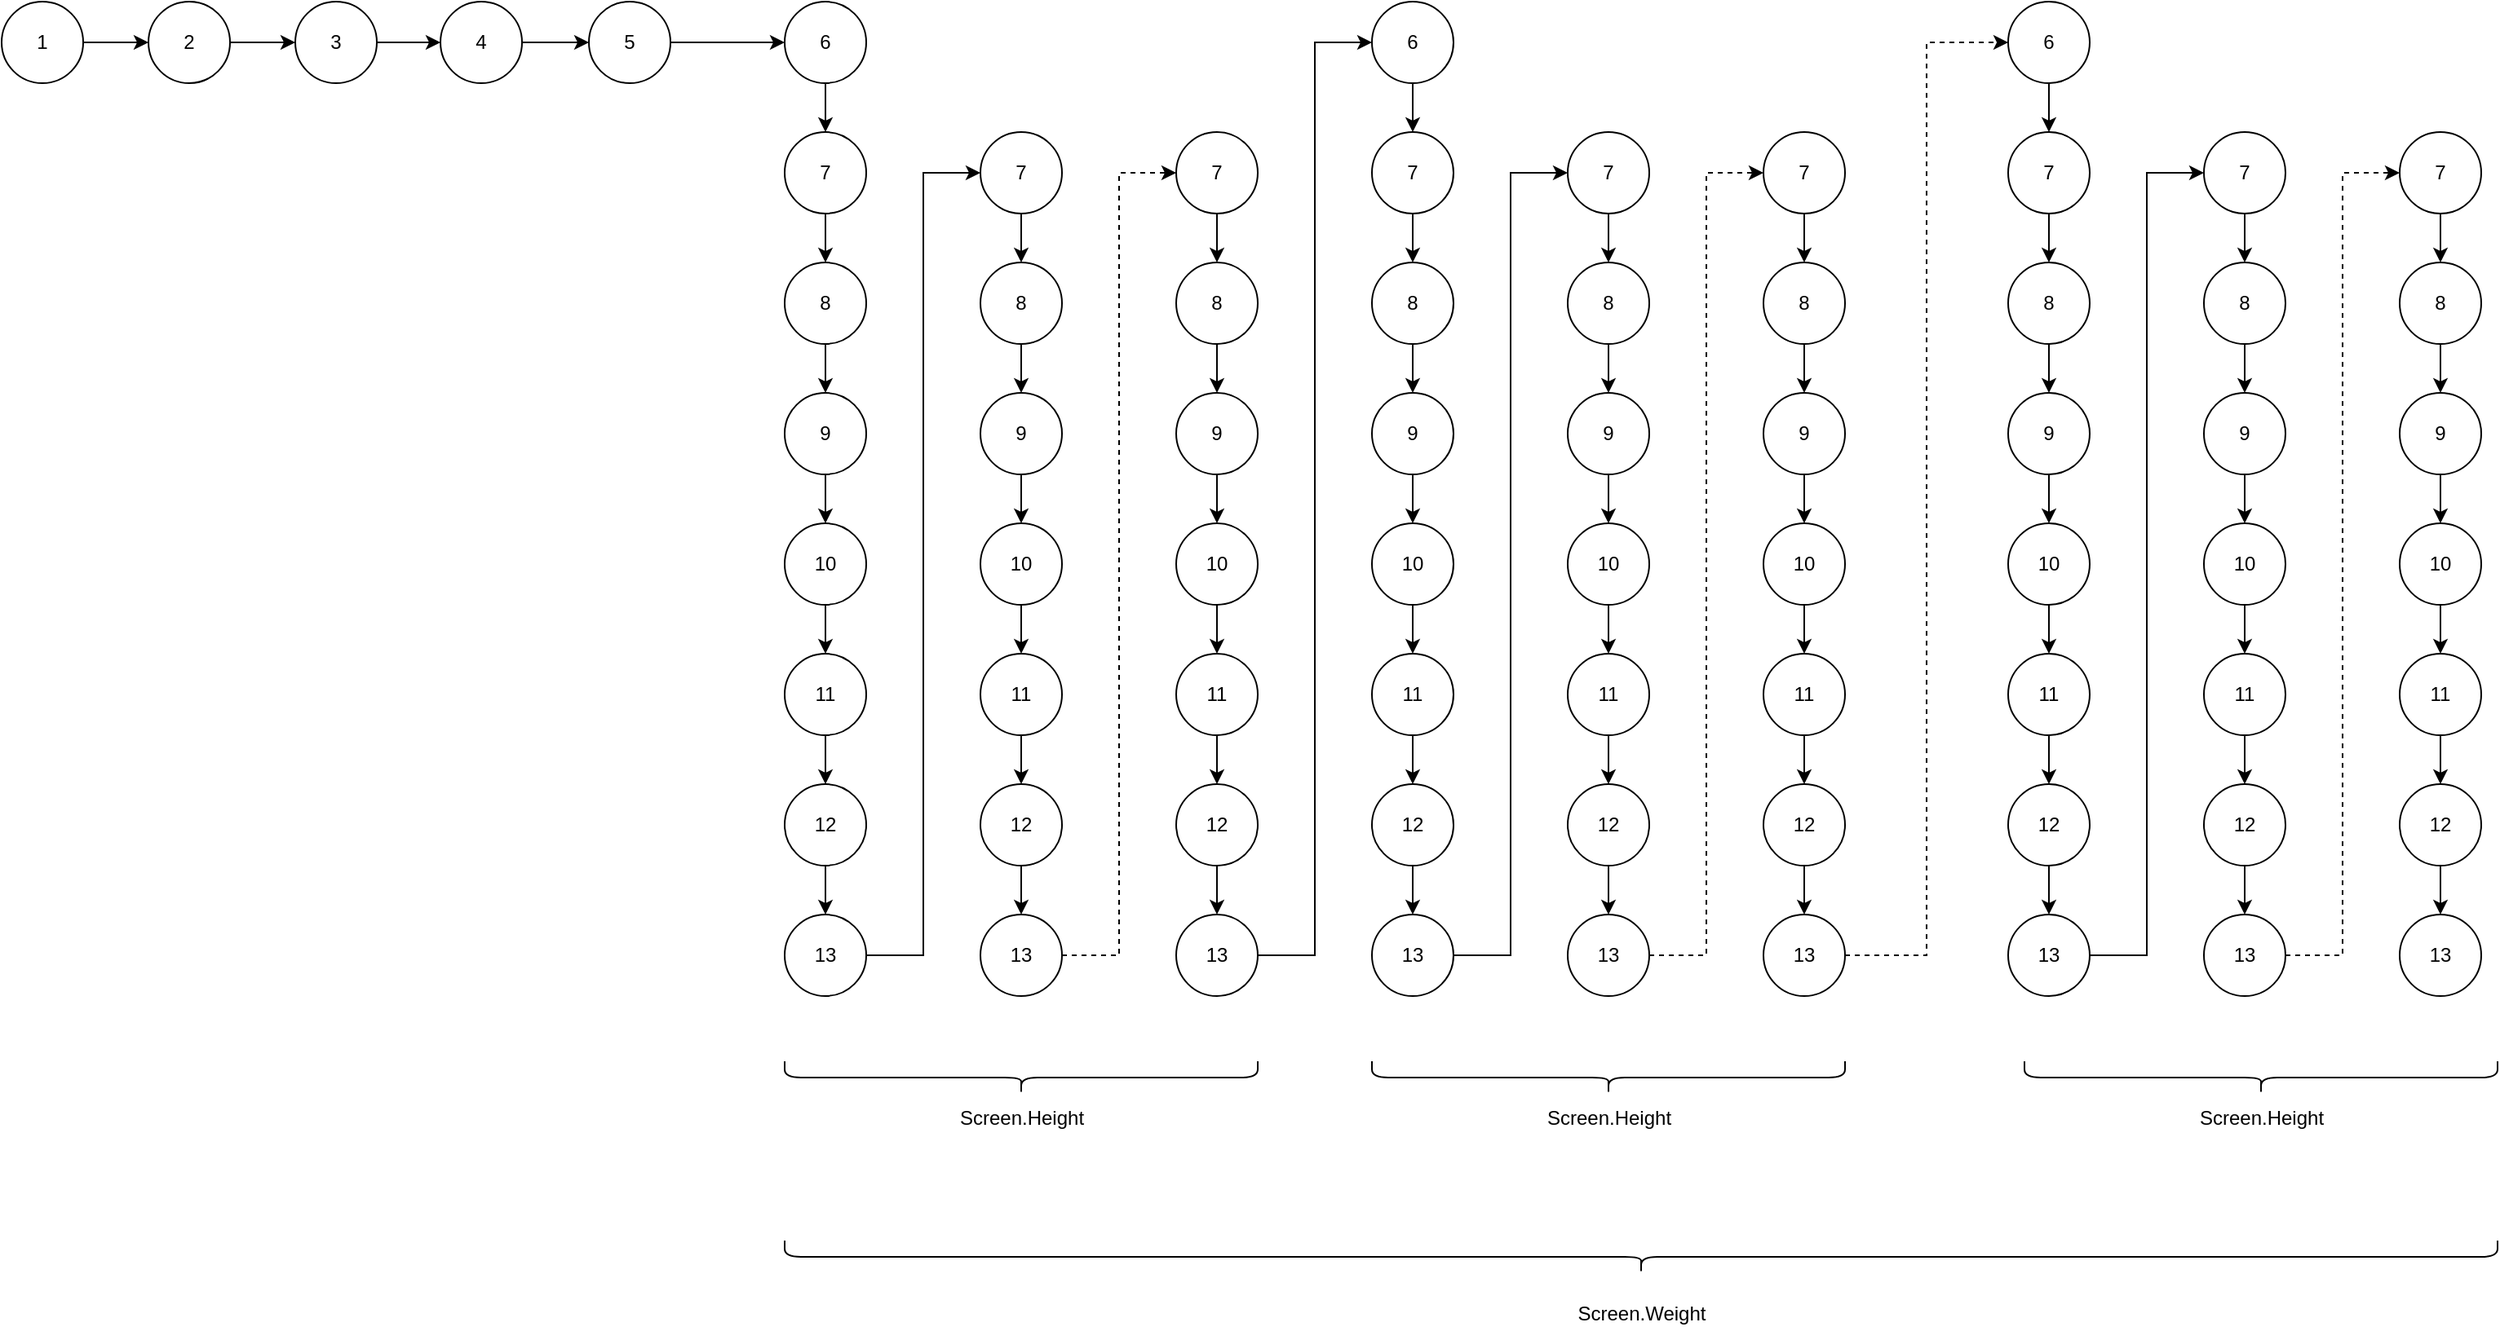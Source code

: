 <mxfile version="20.3.0" type="device"><diagram id="FYexjX2ScB14IkIN5EfD" name="Страница 1"><mxGraphModel dx="3555" dy="2143" grid="1" gridSize="10" guides="1" tooltips="1" connect="1" arrows="1" fold="1" page="0" pageScale="1" pageWidth="827" pageHeight="1169" math="0" shadow="0"><root><mxCell id="0"/><mxCell id="1" parent="0"/><mxCell id="d0Z6MJ2mhSxf7fIlU6Dd-9" style="edgeStyle=orthogonalEdgeStyle;rounded=0;orthogonalLoop=1;jettySize=auto;html=1;exitX=1;exitY=0.5;exitDx=0;exitDy=0;" edge="1" parent="1" source="d0Z6MJ2mhSxf7fIlU6Dd-1" target="d0Z6MJ2mhSxf7fIlU6Dd-7"><mxGeometry relative="1" as="geometry"/></mxCell><mxCell id="d0Z6MJ2mhSxf7fIlU6Dd-1" value="2" style="ellipse;whiteSpace=wrap;html=1;aspect=fixed;" vertex="1" parent="1"><mxGeometry x="210" y="110" width="50" height="50" as="geometry"/></mxCell><mxCell id="d0Z6MJ2mhSxf7fIlU6Dd-8" style="edgeStyle=orthogonalEdgeStyle;rounded=0;orthogonalLoop=1;jettySize=auto;html=1;exitX=1;exitY=0.5;exitDx=0;exitDy=0;" edge="1" parent="1" source="d0Z6MJ2mhSxf7fIlU6Dd-2" target="d0Z6MJ2mhSxf7fIlU6Dd-1"><mxGeometry relative="1" as="geometry"/></mxCell><mxCell id="d0Z6MJ2mhSxf7fIlU6Dd-2" value="1" style="ellipse;whiteSpace=wrap;html=1;aspect=fixed;" vertex="1" parent="1"><mxGeometry x="120" y="110" width="50" height="50" as="geometry"/></mxCell><mxCell id="d0Z6MJ2mhSxf7fIlU6Dd-12" style="edgeStyle=orthogonalEdgeStyle;rounded=0;orthogonalLoop=1;jettySize=auto;html=1;exitX=1;exitY=0.5;exitDx=0;exitDy=0;entryX=0;entryY=0.5;entryDx=0;entryDy=0;" edge="1" parent="1" source="d0Z6MJ2mhSxf7fIlU6Dd-5" target="d0Z6MJ2mhSxf7fIlU6Dd-14"><mxGeometry relative="1" as="geometry"><mxPoint x="570.0" y="135" as="targetPoint"/><Array as="points"/></mxGeometry></mxCell><mxCell id="d0Z6MJ2mhSxf7fIlU6Dd-5" value="5" style="ellipse;whiteSpace=wrap;html=1;aspect=fixed;" vertex="1" parent="1"><mxGeometry x="480" y="110" width="50" height="50" as="geometry"/></mxCell><mxCell id="d0Z6MJ2mhSxf7fIlU6Dd-11" style="edgeStyle=orthogonalEdgeStyle;rounded=0;orthogonalLoop=1;jettySize=auto;html=1;exitX=1;exitY=0.5;exitDx=0;exitDy=0;" edge="1" parent="1" source="d0Z6MJ2mhSxf7fIlU6Dd-6" target="d0Z6MJ2mhSxf7fIlU6Dd-5"><mxGeometry relative="1" as="geometry"/></mxCell><mxCell id="d0Z6MJ2mhSxf7fIlU6Dd-6" value="4" style="ellipse;whiteSpace=wrap;html=1;aspect=fixed;" vertex="1" parent="1"><mxGeometry x="389" y="110" width="50" height="50" as="geometry"/></mxCell><mxCell id="d0Z6MJ2mhSxf7fIlU6Dd-10" style="edgeStyle=orthogonalEdgeStyle;rounded=0;orthogonalLoop=1;jettySize=auto;html=1;exitX=1;exitY=0.5;exitDx=0;exitDy=0;entryX=0;entryY=0.5;entryDx=0;entryDy=0;" edge="1" parent="1" source="d0Z6MJ2mhSxf7fIlU6Dd-7" target="d0Z6MJ2mhSxf7fIlU6Dd-6"><mxGeometry relative="1" as="geometry"/></mxCell><mxCell id="d0Z6MJ2mhSxf7fIlU6Dd-7" value="3" style="ellipse;whiteSpace=wrap;html=1;aspect=fixed;" vertex="1" parent="1"><mxGeometry x="300" y="110" width="50" height="50" as="geometry"/></mxCell><mxCell id="d0Z6MJ2mhSxf7fIlU6Dd-22" style="edgeStyle=orthogonalEdgeStyle;rounded=0;orthogonalLoop=1;jettySize=auto;html=1;exitX=0.5;exitY=1;exitDx=0;exitDy=0;entryX=0.5;entryY=0;entryDx=0;entryDy=0;" edge="1" parent="1" source="d0Z6MJ2mhSxf7fIlU6Dd-14" target="d0Z6MJ2mhSxf7fIlU6Dd-15"><mxGeometry relative="1" as="geometry"/></mxCell><mxCell id="d0Z6MJ2mhSxf7fIlU6Dd-14" value="6" style="ellipse;whiteSpace=wrap;html=1;aspect=fixed;" vertex="1" parent="1"><mxGeometry x="600" y="110" width="50" height="50" as="geometry"/></mxCell><mxCell id="d0Z6MJ2mhSxf7fIlU6Dd-23" style="edgeStyle=orthogonalEdgeStyle;rounded=0;orthogonalLoop=1;jettySize=auto;html=1;exitX=0.5;exitY=1;exitDx=0;exitDy=0;" edge="1" parent="1" source="d0Z6MJ2mhSxf7fIlU6Dd-15" target="d0Z6MJ2mhSxf7fIlU6Dd-16"><mxGeometry relative="1" as="geometry"/></mxCell><mxCell id="d0Z6MJ2mhSxf7fIlU6Dd-15" value="7" style="ellipse;whiteSpace=wrap;html=1;aspect=fixed;" vertex="1" parent="1"><mxGeometry x="600" y="190" width="50" height="50" as="geometry"/></mxCell><mxCell id="d0Z6MJ2mhSxf7fIlU6Dd-24" style="edgeStyle=orthogonalEdgeStyle;rounded=0;orthogonalLoop=1;jettySize=auto;html=1;exitX=0.5;exitY=1;exitDx=0;exitDy=0;entryX=0.5;entryY=0;entryDx=0;entryDy=0;" edge="1" parent="1" source="d0Z6MJ2mhSxf7fIlU6Dd-16" target="d0Z6MJ2mhSxf7fIlU6Dd-18"><mxGeometry relative="1" as="geometry"/></mxCell><mxCell id="d0Z6MJ2mhSxf7fIlU6Dd-16" value="8" style="ellipse;whiteSpace=wrap;html=1;aspect=fixed;" vertex="1" parent="1"><mxGeometry x="600" y="270" width="50" height="50" as="geometry"/></mxCell><mxCell id="d0Z6MJ2mhSxf7fIlU6Dd-26" style="edgeStyle=orthogonalEdgeStyle;rounded=0;orthogonalLoop=1;jettySize=auto;html=1;exitX=0.5;exitY=1;exitDx=0;exitDy=0;entryX=0.5;entryY=0;entryDx=0;entryDy=0;" edge="1" parent="1" source="d0Z6MJ2mhSxf7fIlU6Dd-17" target="d0Z6MJ2mhSxf7fIlU6Dd-19"><mxGeometry relative="1" as="geometry"/></mxCell><mxCell id="d0Z6MJ2mhSxf7fIlU6Dd-17" value="10" style="ellipse;whiteSpace=wrap;html=1;aspect=fixed;" vertex="1" parent="1"><mxGeometry x="600" y="430" width="50" height="50" as="geometry"/></mxCell><mxCell id="d0Z6MJ2mhSxf7fIlU6Dd-25" style="edgeStyle=orthogonalEdgeStyle;rounded=0;orthogonalLoop=1;jettySize=auto;html=1;exitX=0.5;exitY=1;exitDx=0;exitDy=0;entryX=0.5;entryY=0;entryDx=0;entryDy=0;" edge="1" parent="1" source="d0Z6MJ2mhSxf7fIlU6Dd-18" target="d0Z6MJ2mhSxf7fIlU6Dd-17"><mxGeometry relative="1" as="geometry"/></mxCell><mxCell id="d0Z6MJ2mhSxf7fIlU6Dd-18" value="9" style="ellipse;whiteSpace=wrap;html=1;aspect=fixed;" vertex="1" parent="1"><mxGeometry x="600" y="350" width="50" height="50" as="geometry"/></mxCell><mxCell id="d0Z6MJ2mhSxf7fIlU6Dd-27" style="edgeStyle=orthogonalEdgeStyle;rounded=0;orthogonalLoop=1;jettySize=auto;html=1;exitX=0.5;exitY=1;exitDx=0;exitDy=0;entryX=0.5;entryY=0;entryDx=0;entryDy=0;" edge="1" parent="1" source="d0Z6MJ2mhSxf7fIlU6Dd-19" target="d0Z6MJ2mhSxf7fIlU6Dd-21"><mxGeometry relative="1" as="geometry"/></mxCell><mxCell id="d0Z6MJ2mhSxf7fIlU6Dd-19" value="11" style="ellipse;whiteSpace=wrap;html=1;aspect=fixed;" vertex="1" parent="1"><mxGeometry x="600" y="510" width="50" height="50" as="geometry"/></mxCell><mxCell id="d0Z6MJ2mhSxf7fIlU6Dd-42" style="edgeStyle=orthogonalEdgeStyle;rounded=0;orthogonalLoop=1;jettySize=auto;html=1;exitX=1;exitY=0.5;exitDx=0;exitDy=0;entryX=0;entryY=0.5;entryDx=0;entryDy=0;" edge="1" parent="1" source="d0Z6MJ2mhSxf7fIlU6Dd-20" target="d0Z6MJ2mhSxf7fIlU6Dd-30"><mxGeometry relative="1" as="geometry"/></mxCell><mxCell id="d0Z6MJ2mhSxf7fIlU6Dd-20" value="13" style="ellipse;whiteSpace=wrap;html=1;aspect=fixed;" vertex="1" parent="1"><mxGeometry x="600" y="670" width="50" height="50" as="geometry"/></mxCell><mxCell id="d0Z6MJ2mhSxf7fIlU6Dd-28" style="edgeStyle=orthogonalEdgeStyle;rounded=0;orthogonalLoop=1;jettySize=auto;html=1;exitX=0.5;exitY=1;exitDx=0;exitDy=0;entryX=0.5;entryY=0;entryDx=0;entryDy=0;" edge="1" parent="1" source="d0Z6MJ2mhSxf7fIlU6Dd-21" target="d0Z6MJ2mhSxf7fIlU6Dd-20"><mxGeometry relative="1" as="geometry"/></mxCell><mxCell id="d0Z6MJ2mhSxf7fIlU6Dd-21" value="12" style="ellipse;whiteSpace=wrap;html=1;aspect=fixed;" vertex="1" parent="1"><mxGeometry x="600" y="590" width="50" height="50" as="geometry"/></mxCell><mxCell id="d0Z6MJ2mhSxf7fIlU6Dd-29" style="edgeStyle=orthogonalEdgeStyle;rounded=0;orthogonalLoop=1;jettySize=auto;html=1;exitX=0.5;exitY=1;exitDx=0;exitDy=0;" edge="1" parent="1" source="d0Z6MJ2mhSxf7fIlU6Dd-30" target="d0Z6MJ2mhSxf7fIlU6Dd-32"><mxGeometry relative="1" as="geometry"/></mxCell><mxCell id="d0Z6MJ2mhSxf7fIlU6Dd-30" value="7" style="ellipse;whiteSpace=wrap;html=1;aspect=fixed;" vertex="1" parent="1"><mxGeometry x="720" y="190" width="50" height="50" as="geometry"/></mxCell><mxCell id="d0Z6MJ2mhSxf7fIlU6Dd-31" style="edgeStyle=orthogonalEdgeStyle;rounded=0;orthogonalLoop=1;jettySize=auto;html=1;exitX=0.5;exitY=1;exitDx=0;exitDy=0;entryX=0.5;entryY=0;entryDx=0;entryDy=0;" edge="1" parent="1" source="d0Z6MJ2mhSxf7fIlU6Dd-32" target="d0Z6MJ2mhSxf7fIlU6Dd-36"><mxGeometry relative="1" as="geometry"/></mxCell><mxCell id="d0Z6MJ2mhSxf7fIlU6Dd-32" value="8" style="ellipse;whiteSpace=wrap;html=1;aspect=fixed;" vertex="1" parent="1"><mxGeometry x="720" y="270" width="50" height="50" as="geometry"/></mxCell><mxCell id="d0Z6MJ2mhSxf7fIlU6Dd-33" style="edgeStyle=orthogonalEdgeStyle;rounded=0;orthogonalLoop=1;jettySize=auto;html=1;exitX=0.5;exitY=1;exitDx=0;exitDy=0;entryX=0.5;entryY=0;entryDx=0;entryDy=0;" edge="1" parent="1" source="d0Z6MJ2mhSxf7fIlU6Dd-34" target="d0Z6MJ2mhSxf7fIlU6Dd-38"><mxGeometry relative="1" as="geometry"/></mxCell><mxCell id="d0Z6MJ2mhSxf7fIlU6Dd-34" value="10" style="ellipse;whiteSpace=wrap;html=1;aspect=fixed;" vertex="1" parent="1"><mxGeometry x="720" y="430" width="50" height="50" as="geometry"/></mxCell><mxCell id="d0Z6MJ2mhSxf7fIlU6Dd-35" style="edgeStyle=orthogonalEdgeStyle;rounded=0;orthogonalLoop=1;jettySize=auto;html=1;exitX=0.5;exitY=1;exitDx=0;exitDy=0;entryX=0.5;entryY=0;entryDx=0;entryDy=0;" edge="1" parent="1" source="d0Z6MJ2mhSxf7fIlU6Dd-36" target="d0Z6MJ2mhSxf7fIlU6Dd-34"><mxGeometry relative="1" as="geometry"/></mxCell><mxCell id="d0Z6MJ2mhSxf7fIlU6Dd-36" value="9" style="ellipse;whiteSpace=wrap;html=1;aspect=fixed;" vertex="1" parent="1"><mxGeometry x="720" y="350" width="50" height="50" as="geometry"/></mxCell><mxCell id="d0Z6MJ2mhSxf7fIlU6Dd-37" style="edgeStyle=orthogonalEdgeStyle;rounded=0;orthogonalLoop=1;jettySize=auto;html=1;exitX=0.5;exitY=1;exitDx=0;exitDy=0;entryX=0.5;entryY=0;entryDx=0;entryDy=0;" edge="1" parent="1" source="d0Z6MJ2mhSxf7fIlU6Dd-38" target="d0Z6MJ2mhSxf7fIlU6Dd-41"><mxGeometry relative="1" as="geometry"/></mxCell><mxCell id="d0Z6MJ2mhSxf7fIlU6Dd-38" value="11" style="ellipse;whiteSpace=wrap;html=1;aspect=fixed;" vertex="1" parent="1"><mxGeometry x="720" y="510" width="50" height="50" as="geometry"/></mxCell><mxCell id="d0Z6MJ2mhSxf7fIlU6Dd-56" style="edgeStyle=orthogonalEdgeStyle;rounded=0;orthogonalLoop=1;jettySize=auto;html=1;exitX=1;exitY=0.5;exitDx=0;exitDy=0;entryX=0;entryY=0.5;entryDx=0;entryDy=0;dashed=1;" edge="1" parent="1" source="d0Z6MJ2mhSxf7fIlU6Dd-39" target="d0Z6MJ2mhSxf7fIlU6Dd-44"><mxGeometry relative="1" as="geometry"/></mxCell><mxCell id="d0Z6MJ2mhSxf7fIlU6Dd-39" value="13" style="ellipse;whiteSpace=wrap;html=1;aspect=fixed;" vertex="1" parent="1"><mxGeometry x="720" y="670" width="50" height="50" as="geometry"/></mxCell><mxCell id="d0Z6MJ2mhSxf7fIlU6Dd-40" style="edgeStyle=orthogonalEdgeStyle;rounded=0;orthogonalLoop=1;jettySize=auto;html=1;exitX=0.5;exitY=1;exitDx=0;exitDy=0;entryX=0.5;entryY=0;entryDx=0;entryDy=0;" edge="1" parent="1" source="d0Z6MJ2mhSxf7fIlU6Dd-41" target="d0Z6MJ2mhSxf7fIlU6Dd-39"><mxGeometry relative="1" as="geometry"/></mxCell><mxCell id="d0Z6MJ2mhSxf7fIlU6Dd-41" value="12" style="ellipse;whiteSpace=wrap;html=1;aspect=fixed;" vertex="1" parent="1"><mxGeometry x="720" y="590" width="50" height="50" as="geometry"/></mxCell><mxCell id="d0Z6MJ2mhSxf7fIlU6Dd-43" style="edgeStyle=orthogonalEdgeStyle;rounded=0;orthogonalLoop=1;jettySize=auto;html=1;exitX=0.5;exitY=1;exitDx=0;exitDy=0;" edge="1" parent="1" source="d0Z6MJ2mhSxf7fIlU6Dd-44" target="d0Z6MJ2mhSxf7fIlU6Dd-46"><mxGeometry relative="1" as="geometry"/></mxCell><mxCell id="d0Z6MJ2mhSxf7fIlU6Dd-44" value="7" style="ellipse;whiteSpace=wrap;html=1;aspect=fixed;" vertex="1" parent="1"><mxGeometry x="840" y="190" width="50" height="50" as="geometry"/></mxCell><mxCell id="d0Z6MJ2mhSxf7fIlU6Dd-45" style="edgeStyle=orthogonalEdgeStyle;rounded=0;orthogonalLoop=1;jettySize=auto;html=1;exitX=0.5;exitY=1;exitDx=0;exitDy=0;entryX=0.5;entryY=0;entryDx=0;entryDy=0;" edge="1" parent="1" source="d0Z6MJ2mhSxf7fIlU6Dd-46" target="d0Z6MJ2mhSxf7fIlU6Dd-50"><mxGeometry relative="1" as="geometry"/></mxCell><mxCell id="d0Z6MJ2mhSxf7fIlU6Dd-46" value="8" style="ellipse;whiteSpace=wrap;html=1;aspect=fixed;" vertex="1" parent="1"><mxGeometry x="840" y="270" width="50" height="50" as="geometry"/></mxCell><mxCell id="d0Z6MJ2mhSxf7fIlU6Dd-47" style="edgeStyle=orthogonalEdgeStyle;rounded=0;orthogonalLoop=1;jettySize=auto;html=1;exitX=0.5;exitY=1;exitDx=0;exitDy=0;entryX=0.5;entryY=0;entryDx=0;entryDy=0;" edge="1" parent="1" source="d0Z6MJ2mhSxf7fIlU6Dd-48" target="d0Z6MJ2mhSxf7fIlU6Dd-52"><mxGeometry relative="1" as="geometry"/></mxCell><mxCell id="d0Z6MJ2mhSxf7fIlU6Dd-48" value="10" style="ellipse;whiteSpace=wrap;html=1;aspect=fixed;" vertex="1" parent="1"><mxGeometry x="840" y="430" width="50" height="50" as="geometry"/></mxCell><mxCell id="d0Z6MJ2mhSxf7fIlU6Dd-49" style="edgeStyle=orthogonalEdgeStyle;rounded=0;orthogonalLoop=1;jettySize=auto;html=1;exitX=0.5;exitY=1;exitDx=0;exitDy=0;entryX=0.5;entryY=0;entryDx=0;entryDy=0;" edge="1" parent="1" source="d0Z6MJ2mhSxf7fIlU6Dd-50" target="d0Z6MJ2mhSxf7fIlU6Dd-48"><mxGeometry relative="1" as="geometry"/></mxCell><mxCell id="d0Z6MJ2mhSxf7fIlU6Dd-50" value="9" style="ellipse;whiteSpace=wrap;html=1;aspect=fixed;" vertex="1" parent="1"><mxGeometry x="840" y="350" width="50" height="50" as="geometry"/></mxCell><mxCell id="d0Z6MJ2mhSxf7fIlU6Dd-51" style="edgeStyle=orthogonalEdgeStyle;rounded=0;orthogonalLoop=1;jettySize=auto;html=1;exitX=0.5;exitY=1;exitDx=0;exitDy=0;entryX=0.5;entryY=0;entryDx=0;entryDy=0;" edge="1" parent="1" source="d0Z6MJ2mhSxf7fIlU6Dd-52" target="d0Z6MJ2mhSxf7fIlU6Dd-55"><mxGeometry relative="1" as="geometry"/></mxCell><mxCell id="d0Z6MJ2mhSxf7fIlU6Dd-52" value="11" style="ellipse;whiteSpace=wrap;html=1;aspect=fixed;" vertex="1" parent="1"><mxGeometry x="840" y="510" width="50" height="50" as="geometry"/></mxCell><mxCell id="d0Z6MJ2mhSxf7fIlU6Dd-143" style="edgeStyle=orthogonalEdgeStyle;rounded=0;orthogonalLoop=1;jettySize=auto;html=1;exitX=1;exitY=0.5;exitDx=0;exitDy=0;entryX=0;entryY=0.5;entryDx=0;entryDy=0;" edge="1" parent="1" source="d0Z6MJ2mhSxf7fIlU6Dd-53" target="d0Z6MJ2mhSxf7fIlU6Dd-58"><mxGeometry relative="1" as="geometry"/></mxCell><mxCell id="d0Z6MJ2mhSxf7fIlU6Dd-53" value="13" style="ellipse;whiteSpace=wrap;html=1;aspect=fixed;" vertex="1" parent="1"><mxGeometry x="840" y="670" width="50" height="50" as="geometry"/></mxCell><mxCell id="d0Z6MJ2mhSxf7fIlU6Dd-54" style="edgeStyle=orthogonalEdgeStyle;rounded=0;orthogonalLoop=1;jettySize=auto;html=1;exitX=0.5;exitY=1;exitDx=0;exitDy=0;entryX=0.5;entryY=0;entryDx=0;entryDy=0;" edge="1" parent="1" source="d0Z6MJ2mhSxf7fIlU6Dd-55" target="d0Z6MJ2mhSxf7fIlU6Dd-53"><mxGeometry relative="1" as="geometry"/></mxCell><mxCell id="d0Z6MJ2mhSxf7fIlU6Dd-55" value="12" style="ellipse;whiteSpace=wrap;html=1;aspect=fixed;" vertex="1" parent="1"><mxGeometry x="840" y="590" width="50" height="50" as="geometry"/></mxCell><mxCell id="d0Z6MJ2mhSxf7fIlU6Dd-57" style="edgeStyle=orthogonalEdgeStyle;rounded=0;orthogonalLoop=1;jettySize=auto;html=1;exitX=0.5;exitY=1;exitDx=0;exitDy=0;entryX=0.5;entryY=0;entryDx=0;entryDy=0;" edge="1" parent="1" source="d0Z6MJ2mhSxf7fIlU6Dd-58" target="d0Z6MJ2mhSxf7fIlU6Dd-60"><mxGeometry relative="1" as="geometry"/></mxCell><mxCell id="d0Z6MJ2mhSxf7fIlU6Dd-58" value="6" style="ellipse;whiteSpace=wrap;html=1;aspect=fixed;" vertex="1" parent="1"><mxGeometry x="960" y="110" width="50" height="50" as="geometry"/></mxCell><mxCell id="d0Z6MJ2mhSxf7fIlU6Dd-59" style="edgeStyle=orthogonalEdgeStyle;rounded=0;orthogonalLoop=1;jettySize=auto;html=1;exitX=0.5;exitY=1;exitDx=0;exitDy=0;" edge="1" parent="1" source="d0Z6MJ2mhSxf7fIlU6Dd-60" target="d0Z6MJ2mhSxf7fIlU6Dd-62"><mxGeometry relative="1" as="geometry"/></mxCell><mxCell id="d0Z6MJ2mhSxf7fIlU6Dd-60" value="7" style="ellipse;whiteSpace=wrap;html=1;aspect=fixed;" vertex="1" parent="1"><mxGeometry x="960" y="190" width="50" height="50" as="geometry"/></mxCell><mxCell id="d0Z6MJ2mhSxf7fIlU6Dd-61" style="edgeStyle=orthogonalEdgeStyle;rounded=0;orthogonalLoop=1;jettySize=auto;html=1;exitX=0.5;exitY=1;exitDx=0;exitDy=0;entryX=0.5;entryY=0;entryDx=0;entryDy=0;" edge="1" parent="1" source="d0Z6MJ2mhSxf7fIlU6Dd-62" target="d0Z6MJ2mhSxf7fIlU6Dd-66"><mxGeometry relative="1" as="geometry"/></mxCell><mxCell id="d0Z6MJ2mhSxf7fIlU6Dd-62" value="8" style="ellipse;whiteSpace=wrap;html=1;aspect=fixed;" vertex="1" parent="1"><mxGeometry x="960" y="270" width="50" height="50" as="geometry"/></mxCell><mxCell id="d0Z6MJ2mhSxf7fIlU6Dd-63" style="edgeStyle=orthogonalEdgeStyle;rounded=0;orthogonalLoop=1;jettySize=auto;html=1;exitX=0.5;exitY=1;exitDx=0;exitDy=0;entryX=0.5;entryY=0;entryDx=0;entryDy=0;" edge="1" parent="1" source="d0Z6MJ2mhSxf7fIlU6Dd-64" target="d0Z6MJ2mhSxf7fIlU6Dd-68"><mxGeometry relative="1" as="geometry"/></mxCell><mxCell id="d0Z6MJ2mhSxf7fIlU6Dd-64" value="10" style="ellipse;whiteSpace=wrap;html=1;aspect=fixed;" vertex="1" parent="1"><mxGeometry x="960" y="430" width="50" height="50" as="geometry"/></mxCell><mxCell id="d0Z6MJ2mhSxf7fIlU6Dd-65" style="edgeStyle=orthogonalEdgeStyle;rounded=0;orthogonalLoop=1;jettySize=auto;html=1;exitX=0.5;exitY=1;exitDx=0;exitDy=0;entryX=0.5;entryY=0;entryDx=0;entryDy=0;" edge="1" parent="1" source="d0Z6MJ2mhSxf7fIlU6Dd-66" target="d0Z6MJ2mhSxf7fIlU6Dd-64"><mxGeometry relative="1" as="geometry"/></mxCell><mxCell id="d0Z6MJ2mhSxf7fIlU6Dd-66" value="9" style="ellipse;whiteSpace=wrap;html=1;aspect=fixed;" vertex="1" parent="1"><mxGeometry x="960" y="350" width="50" height="50" as="geometry"/></mxCell><mxCell id="d0Z6MJ2mhSxf7fIlU6Dd-67" style="edgeStyle=orthogonalEdgeStyle;rounded=0;orthogonalLoop=1;jettySize=auto;html=1;exitX=0.5;exitY=1;exitDx=0;exitDy=0;entryX=0.5;entryY=0;entryDx=0;entryDy=0;" edge="1" parent="1" source="d0Z6MJ2mhSxf7fIlU6Dd-68" target="d0Z6MJ2mhSxf7fIlU6Dd-72"><mxGeometry relative="1" as="geometry"/></mxCell><mxCell id="d0Z6MJ2mhSxf7fIlU6Dd-68" value="11" style="ellipse;whiteSpace=wrap;html=1;aspect=fixed;" vertex="1" parent="1"><mxGeometry x="960" y="510" width="50" height="50" as="geometry"/></mxCell><mxCell id="d0Z6MJ2mhSxf7fIlU6Dd-69" style="edgeStyle=orthogonalEdgeStyle;rounded=0;orthogonalLoop=1;jettySize=auto;html=1;exitX=1;exitY=0.5;exitDx=0;exitDy=0;entryX=0;entryY=0.5;entryDx=0;entryDy=0;" edge="1" parent="1" source="d0Z6MJ2mhSxf7fIlU6Dd-70" target="d0Z6MJ2mhSxf7fIlU6Dd-74"><mxGeometry relative="1" as="geometry"/></mxCell><mxCell id="d0Z6MJ2mhSxf7fIlU6Dd-70" value="13" style="ellipse;whiteSpace=wrap;html=1;aspect=fixed;" vertex="1" parent="1"><mxGeometry x="960" y="670" width="50" height="50" as="geometry"/></mxCell><mxCell id="d0Z6MJ2mhSxf7fIlU6Dd-71" style="edgeStyle=orthogonalEdgeStyle;rounded=0;orthogonalLoop=1;jettySize=auto;html=1;exitX=0.5;exitY=1;exitDx=0;exitDy=0;entryX=0.5;entryY=0;entryDx=0;entryDy=0;" edge="1" parent="1" source="d0Z6MJ2mhSxf7fIlU6Dd-72" target="d0Z6MJ2mhSxf7fIlU6Dd-70"><mxGeometry relative="1" as="geometry"/></mxCell><mxCell id="d0Z6MJ2mhSxf7fIlU6Dd-72" value="12" style="ellipse;whiteSpace=wrap;html=1;aspect=fixed;" vertex="1" parent="1"><mxGeometry x="960" y="590" width="50" height="50" as="geometry"/></mxCell><mxCell id="d0Z6MJ2mhSxf7fIlU6Dd-73" style="edgeStyle=orthogonalEdgeStyle;rounded=0;orthogonalLoop=1;jettySize=auto;html=1;exitX=0.5;exitY=1;exitDx=0;exitDy=0;" edge="1" parent="1" source="d0Z6MJ2mhSxf7fIlU6Dd-74" target="d0Z6MJ2mhSxf7fIlU6Dd-76"><mxGeometry relative="1" as="geometry"/></mxCell><mxCell id="d0Z6MJ2mhSxf7fIlU6Dd-74" value="7" style="ellipse;whiteSpace=wrap;html=1;aspect=fixed;" vertex="1" parent="1"><mxGeometry x="1080" y="190" width="50" height="50" as="geometry"/></mxCell><mxCell id="d0Z6MJ2mhSxf7fIlU6Dd-75" style="edgeStyle=orthogonalEdgeStyle;rounded=0;orthogonalLoop=1;jettySize=auto;html=1;exitX=0.5;exitY=1;exitDx=0;exitDy=0;entryX=0.5;entryY=0;entryDx=0;entryDy=0;" edge="1" parent="1" source="d0Z6MJ2mhSxf7fIlU6Dd-76" target="d0Z6MJ2mhSxf7fIlU6Dd-80"><mxGeometry relative="1" as="geometry"/></mxCell><mxCell id="d0Z6MJ2mhSxf7fIlU6Dd-76" value="8" style="ellipse;whiteSpace=wrap;html=1;aspect=fixed;" vertex="1" parent="1"><mxGeometry x="1080" y="270" width="50" height="50" as="geometry"/></mxCell><mxCell id="d0Z6MJ2mhSxf7fIlU6Dd-77" style="edgeStyle=orthogonalEdgeStyle;rounded=0;orthogonalLoop=1;jettySize=auto;html=1;exitX=0.5;exitY=1;exitDx=0;exitDy=0;entryX=0.5;entryY=0;entryDx=0;entryDy=0;" edge="1" parent="1" source="d0Z6MJ2mhSxf7fIlU6Dd-78" target="d0Z6MJ2mhSxf7fIlU6Dd-82"><mxGeometry relative="1" as="geometry"/></mxCell><mxCell id="d0Z6MJ2mhSxf7fIlU6Dd-78" value="10" style="ellipse;whiteSpace=wrap;html=1;aspect=fixed;" vertex="1" parent="1"><mxGeometry x="1080" y="430" width="50" height="50" as="geometry"/></mxCell><mxCell id="d0Z6MJ2mhSxf7fIlU6Dd-79" style="edgeStyle=orthogonalEdgeStyle;rounded=0;orthogonalLoop=1;jettySize=auto;html=1;exitX=0.5;exitY=1;exitDx=0;exitDy=0;entryX=0.5;entryY=0;entryDx=0;entryDy=0;" edge="1" parent="1" source="d0Z6MJ2mhSxf7fIlU6Dd-80" target="d0Z6MJ2mhSxf7fIlU6Dd-78"><mxGeometry relative="1" as="geometry"/></mxCell><mxCell id="d0Z6MJ2mhSxf7fIlU6Dd-80" value="9" style="ellipse;whiteSpace=wrap;html=1;aspect=fixed;" vertex="1" parent="1"><mxGeometry x="1080" y="350" width="50" height="50" as="geometry"/></mxCell><mxCell id="d0Z6MJ2mhSxf7fIlU6Dd-81" style="edgeStyle=orthogonalEdgeStyle;rounded=0;orthogonalLoop=1;jettySize=auto;html=1;exitX=0.5;exitY=1;exitDx=0;exitDy=0;entryX=0.5;entryY=0;entryDx=0;entryDy=0;" edge="1" parent="1" source="d0Z6MJ2mhSxf7fIlU6Dd-82" target="d0Z6MJ2mhSxf7fIlU6Dd-86"><mxGeometry relative="1" as="geometry"/></mxCell><mxCell id="d0Z6MJ2mhSxf7fIlU6Dd-82" value="11" style="ellipse;whiteSpace=wrap;html=1;aspect=fixed;" vertex="1" parent="1"><mxGeometry x="1080" y="510" width="50" height="50" as="geometry"/></mxCell><mxCell id="d0Z6MJ2mhSxf7fIlU6Dd-83" style="edgeStyle=orthogonalEdgeStyle;rounded=0;orthogonalLoop=1;jettySize=auto;html=1;exitX=1;exitY=0.5;exitDx=0;exitDy=0;entryX=0;entryY=0.5;entryDx=0;entryDy=0;dashed=1;" edge="1" parent="1" source="d0Z6MJ2mhSxf7fIlU6Dd-84" target="d0Z6MJ2mhSxf7fIlU6Dd-88"><mxGeometry relative="1" as="geometry"/></mxCell><mxCell id="d0Z6MJ2mhSxf7fIlU6Dd-84" value="13" style="ellipse;whiteSpace=wrap;html=1;aspect=fixed;" vertex="1" parent="1"><mxGeometry x="1080" y="670" width="50" height="50" as="geometry"/></mxCell><mxCell id="d0Z6MJ2mhSxf7fIlU6Dd-85" style="edgeStyle=orthogonalEdgeStyle;rounded=0;orthogonalLoop=1;jettySize=auto;html=1;exitX=0.5;exitY=1;exitDx=0;exitDy=0;entryX=0.5;entryY=0;entryDx=0;entryDy=0;" edge="1" parent="1" source="d0Z6MJ2mhSxf7fIlU6Dd-86" target="d0Z6MJ2mhSxf7fIlU6Dd-84"><mxGeometry relative="1" as="geometry"/></mxCell><mxCell id="d0Z6MJ2mhSxf7fIlU6Dd-86" value="12" style="ellipse;whiteSpace=wrap;html=1;aspect=fixed;" vertex="1" parent="1"><mxGeometry x="1080" y="590" width="50" height="50" as="geometry"/></mxCell><mxCell id="d0Z6MJ2mhSxf7fIlU6Dd-87" style="edgeStyle=orthogonalEdgeStyle;rounded=0;orthogonalLoop=1;jettySize=auto;html=1;exitX=0.5;exitY=1;exitDx=0;exitDy=0;" edge="1" parent="1" source="d0Z6MJ2mhSxf7fIlU6Dd-88" target="d0Z6MJ2mhSxf7fIlU6Dd-90"><mxGeometry relative="1" as="geometry"/></mxCell><mxCell id="d0Z6MJ2mhSxf7fIlU6Dd-88" value="7" style="ellipse;whiteSpace=wrap;html=1;aspect=fixed;" vertex="1" parent="1"><mxGeometry x="1200" y="190" width="50" height="50" as="geometry"/></mxCell><mxCell id="d0Z6MJ2mhSxf7fIlU6Dd-89" style="edgeStyle=orthogonalEdgeStyle;rounded=0;orthogonalLoop=1;jettySize=auto;html=1;exitX=0.5;exitY=1;exitDx=0;exitDy=0;entryX=0.5;entryY=0;entryDx=0;entryDy=0;" edge="1" parent="1" source="d0Z6MJ2mhSxf7fIlU6Dd-90" target="d0Z6MJ2mhSxf7fIlU6Dd-94"><mxGeometry relative="1" as="geometry"/></mxCell><mxCell id="d0Z6MJ2mhSxf7fIlU6Dd-90" value="8" style="ellipse;whiteSpace=wrap;html=1;aspect=fixed;" vertex="1" parent="1"><mxGeometry x="1200" y="270" width="50" height="50" as="geometry"/></mxCell><mxCell id="d0Z6MJ2mhSxf7fIlU6Dd-91" style="edgeStyle=orthogonalEdgeStyle;rounded=0;orthogonalLoop=1;jettySize=auto;html=1;exitX=0.5;exitY=1;exitDx=0;exitDy=0;entryX=0.5;entryY=0;entryDx=0;entryDy=0;" edge="1" parent="1" source="d0Z6MJ2mhSxf7fIlU6Dd-92" target="d0Z6MJ2mhSxf7fIlU6Dd-96"><mxGeometry relative="1" as="geometry"/></mxCell><mxCell id="d0Z6MJ2mhSxf7fIlU6Dd-92" value="10" style="ellipse;whiteSpace=wrap;html=1;aspect=fixed;" vertex="1" parent="1"><mxGeometry x="1200" y="430" width="50" height="50" as="geometry"/></mxCell><mxCell id="d0Z6MJ2mhSxf7fIlU6Dd-93" style="edgeStyle=orthogonalEdgeStyle;rounded=0;orthogonalLoop=1;jettySize=auto;html=1;exitX=0.5;exitY=1;exitDx=0;exitDy=0;entryX=0.5;entryY=0;entryDx=0;entryDy=0;" edge="1" parent="1" source="d0Z6MJ2mhSxf7fIlU6Dd-94" target="d0Z6MJ2mhSxf7fIlU6Dd-92"><mxGeometry relative="1" as="geometry"/></mxCell><mxCell id="d0Z6MJ2mhSxf7fIlU6Dd-94" value="9" style="ellipse;whiteSpace=wrap;html=1;aspect=fixed;" vertex="1" parent="1"><mxGeometry x="1200" y="350" width="50" height="50" as="geometry"/></mxCell><mxCell id="d0Z6MJ2mhSxf7fIlU6Dd-95" style="edgeStyle=orthogonalEdgeStyle;rounded=0;orthogonalLoop=1;jettySize=auto;html=1;exitX=0.5;exitY=1;exitDx=0;exitDy=0;entryX=0.5;entryY=0;entryDx=0;entryDy=0;" edge="1" parent="1" source="d0Z6MJ2mhSxf7fIlU6Dd-96" target="d0Z6MJ2mhSxf7fIlU6Dd-99"><mxGeometry relative="1" as="geometry"/></mxCell><mxCell id="d0Z6MJ2mhSxf7fIlU6Dd-96" value="11" style="ellipse;whiteSpace=wrap;html=1;aspect=fixed;" vertex="1" parent="1"><mxGeometry x="1200" y="510" width="50" height="50" as="geometry"/></mxCell><mxCell id="d0Z6MJ2mhSxf7fIlU6Dd-144" style="edgeStyle=orthogonalEdgeStyle;rounded=0;orthogonalLoop=1;jettySize=auto;html=1;exitX=1;exitY=0.5;exitDx=0;exitDy=0;entryX=0;entryY=0.5;entryDx=0;entryDy=0;dashed=1;" edge="1" parent="1" source="d0Z6MJ2mhSxf7fIlU6Dd-97" target="d0Z6MJ2mhSxf7fIlU6Dd-101"><mxGeometry relative="1" as="geometry"/></mxCell><mxCell id="d0Z6MJ2mhSxf7fIlU6Dd-97" value="13" style="ellipse;whiteSpace=wrap;html=1;aspect=fixed;" vertex="1" parent="1"><mxGeometry x="1200" y="670" width="50" height="50" as="geometry"/></mxCell><mxCell id="d0Z6MJ2mhSxf7fIlU6Dd-98" style="edgeStyle=orthogonalEdgeStyle;rounded=0;orthogonalLoop=1;jettySize=auto;html=1;exitX=0.5;exitY=1;exitDx=0;exitDy=0;entryX=0.5;entryY=0;entryDx=0;entryDy=0;" edge="1" parent="1" source="d0Z6MJ2mhSxf7fIlU6Dd-99" target="d0Z6MJ2mhSxf7fIlU6Dd-97"><mxGeometry relative="1" as="geometry"/></mxCell><mxCell id="d0Z6MJ2mhSxf7fIlU6Dd-99" value="12" style="ellipse;whiteSpace=wrap;html=1;aspect=fixed;" vertex="1" parent="1"><mxGeometry x="1200" y="590" width="50" height="50" as="geometry"/></mxCell><mxCell id="d0Z6MJ2mhSxf7fIlU6Dd-100" style="edgeStyle=orthogonalEdgeStyle;rounded=0;orthogonalLoop=1;jettySize=auto;html=1;exitX=0.5;exitY=1;exitDx=0;exitDy=0;entryX=0.5;entryY=0;entryDx=0;entryDy=0;" edge="1" parent="1" source="d0Z6MJ2mhSxf7fIlU6Dd-101" target="d0Z6MJ2mhSxf7fIlU6Dd-103"><mxGeometry relative="1" as="geometry"/></mxCell><mxCell id="d0Z6MJ2mhSxf7fIlU6Dd-101" value="6" style="ellipse;whiteSpace=wrap;html=1;aspect=fixed;" vertex="1" parent="1"><mxGeometry x="1350" y="110" width="50" height="50" as="geometry"/></mxCell><mxCell id="d0Z6MJ2mhSxf7fIlU6Dd-102" style="edgeStyle=orthogonalEdgeStyle;rounded=0;orthogonalLoop=1;jettySize=auto;html=1;exitX=0.5;exitY=1;exitDx=0;exitDy=0;" edge="1" parent="1" source="d0Z6MJ2mhSxf7fIlU6Dd-103" target="d0Z6MJ2mhSxf7fIlU6Dd-105"><mxGeometry relative="1" as="geometry"/></mxCell><mxCell id="d0Z6MJ2mhSxf7fIlU6Dd-103" value="7" style="ellipse;whiteSpace=wrap;html=1;aspect=fixed;" vertex="1" parent="1"><mxGeometry x="1350" y="190" width="50" height="50" as="geometry"/></mxCell><mxCell id="d0Z6MJ2mhSxf7fIlU6Dd-104" style="edgeStyle=orthogonalEdgeStyle;rounded=0;orthogonalLoop=1;jettySize=auto;html=1;exitX=0.5;exitY=1;exitDx=0;exitDy=0;entryX=0.5;entryY=0;entryDx=0;entryDy=0;" edge="1" parent="1" source="d0Z6MJ2mhSxf7fIlU6Dd-105" target="d0Z6MJ2mhSxf7fIlU6Dd-109"><mxGeometry relative="1" as="geometry"/></mxCell><mxCell id="d0Z6MJ2mhSxf7fIlU6Dd-105" value="8" style="ellipse;whiteSpace=wrap;html=1;aspect=fixed;" vertex="1" parent="1"><mxGeometry x="1350" y="270" width="50" height="50" as="geometry"/></mxCell><mxCell id="d0Z6MJ2mhSxf7fIlU6Dd-106" style="edgeStyle=orthogonalEdgeStyle;rounded=0;orthogonalLoop=1;jettySize=auto;html=1;exitX=0.5;exitY=1;exitDx=0;exitDy=0;entryX=0.5;entryY=0;entryDx=0;entryDy=0;" edge="1" parent="1" source="d0Z6MJ2mhSxf7fIlU6Dd-107" target="d0Z6MJ2mhSxf7fIlU6Dd-111"><mxGeometry relative="1" as="geometry"/></mxCell><mxCell id="d0Z6MJ2mhSxf7fIlU6Dd-107" value="10" style="ellipse;whiteSpace=wrap;html=1;aspect=fixed;" vertex="1" parent="1"><mxGeometry x="1350" y="430" width="50" height="50" as="geometry"/></mxCell><mxCell id="d0Z6MJ2mhSxf7fIlU6Dd-108" style="edgeStyle=orthogonalEdgeStyle;rounded=0;orthogonalLoop=1;jettySize=auto;html=1;exitX=0.5;exitY=1;exitDx=0;exitDy=0;entryX=0.5;entryY=0;entryDx=0;entryDy=0;" edge="1" parent="1" source="d0Z6MJ2mhSxf7fIlU6Dd-109" target="d0Z6MJ2mhSxf7fIlU6Dd-107"><mxGeometry relative="1" as="geometry"/></mxCell><mxCell id="d0Z6MJ2mhSxf7fIlU6Dd-109" value="9" style="ellipse;whiteSpace=wrap;html=1;aspect=fixed;" vertex="1" parent="1"><mxGeometry x="1350" y="350" width="50" height="50" as="geometry"/></mxCell><mxCell id="d0Z6MJ2mhSxf7fIlU6Dd-110" style="edgeStyle=orthogonalEdgeStyle;rounded=0;orthogonalLoop=1;jettySize=auto;html=1;exitX=0.5;exitY=1;exitDx=0;exitDy=0;entryX=0.5;entryY=0;entryDx=0;entryDy=0;" edge="1" parent="1" source="d0Z6MJ2mhSxf7fIlU6Dd-111" target="d0Z6MJ2mhSxf7fIlU6Dd-115"><mxGeometry relative="1" as="geometry"/></mxCell><mxCell id="d0Z6MJ2mhSxf7fIlU6Dd-111" value="11" style="ellipse;whiteSpace=wrap;html=1;aspect=fixed;" vertex="1" parent="1"><mxGeometry x="1350" y="510" width="50" height="50" as="geometry"/></mxCell><mxCell id="d0Z6MJ2mhSxf7fIlU6Dd-112" style="edgeStyle=orthogonalEdgeStyle;rounded=0;orthogonalLoop=1;jettySize=auto;html=1;exitX=1;exitY=0.5;exitDx=0;exitDy=0;entryX=0;entryY=0.5;entryDx=0;entryDy=0;" edge="1" parent="1" source="d0Z6MJ2mhSxf7fIlU6Dd-113" target="d0Z6MJ2mhSxf7fIlU6Dd-117"><mxGeometry relative="1" as="geometry"/></mxCell><mxCell id="d0Z6MJ2mhSxf7fIlU6Dd-113" value="13" style="ellipse;whiteSpace=wrap;html=1;aspect=fixed;" vertex="1" parent="1"><mxGeometry x="1350" y="670" width="50" height="50" as="geometry"/></mxCell><mxCell id="d0Z6MJ2mhSxf7fIlU6Dd-114" style="edgeStyle=orthogonalEdgeStyle;rounded=0;orthogonalLoop=1;jettySize=auto;html=1;exitX=0.5;exitY=1;exitDx=0;exitDy=0;entryX=0.5;entryY=0;entryDx=0;entryDy=0;" edge="1" parent="1" source="d0Z6MJ2mhSxf7fIlU6Dd-115" target="d0Z6MJ2mhSxf7fIlU6Dd-113"><mxGeometry relative="1" as="geometry"/></mxCell><mxCell id="d0Z6MJ2mhSxf7fIlU6Dd-115" value="12" style="ellipse;whiteSpace=wrap;html=1;aspect=fixed;" vertex="1" parent="1"><mxGeometry x="1350" y="590" width="50" height="50" as="geometry"/></mxCell><mxCell id="d0Z6MJ2mhSxf7fIlU6Dd-116" style="edgeStyle=orthogonalEdgeStyle;rounded=0;orthogonalLoop=1;jettySize=auto;html=1;exitX=0.5;exitY=1;exitDx=0;exitDy=0;" edge="1" parent="1" source="d0Z6MJ2mhSxf7fIlU6Dd-117" target="d0Z6MJ2mhSxf7fIlU6Dd-119"><mxGeometry relative="1" as="geometry"/></mxCell><mxCell id="d0Z6MJ2mhSxf7fIlU6Dd-117" value="7" style="ellipse;whiteSpace=wrap;html=1;aspect=fixed;" vertex="1" parent="1"><mxGeometry x="1470" y="190" width="50" height="50" as="geometry"/></mxCell><mxCell id="d0Z6MJ2mhSxf7fIlU6Dd-118" style="edgeStyle=orthogonalEdgeStyle;rounded=0;orthogonalLoop=1;jettySize=auto;html=1;exitX=0.5;exitY=1;exitDx=0;exitDy=0;entryX=0.5;entryY=0;entryDx=0;entryDy=0;" edge="1" parent="1" source="d0Z6MJ2mhSxf7fIlU6Dd-119" target="d0Z6MJ2mhSxf7fIlU6Dd-123"><mxGeometry relative="1" as="geometry"/></mxCell><mxCell id="d0Z6MJ2mhSxf7fIlU6Dd-119" value="8" style="ellipse;whiteSpace=wrap;html=1;aspect=fixed;" vertex="1" parent="1"><mxGeometry x="1470" y="270" width="50" height="50" as="geometry"/></mxCell><mxCell id="d0Z6MJ2mhSxf7fIlU6Dd-120" style="edgeStyle=orthogonalEdgeStyle;rounded=0;orthogonalLoop=1;jettySize=auto;html=1;exitX=0.5;exitY=1;exitDx=0;exitDy=0;entryX=0.5;entryY=0;entryDx=0;entryDy=0;" edge="1" parent="1" source="d0Z6MJ2mhSxf7fIlU6Dd-121" target="d0Z6MJ2mhSxf7fIlU6Dd-125"><mxGeometry relative="1" as="geometry"/></mxCell><mxCell id="d0Z6MJ2mhSxf7fIlU6Dd-121" value="10" style="ellipse;whiteSpace=wrap;html=1;aspect=fixed;" vertex="1" parent="1"><mxGeometry x="1470" y="430" width="50" height="50" as="geometry"/></mxCell><mxCell id="d0Z6MJ2mhSxf7fIlU6Dd-122" style="edgeStyle=orthogonalEdgeStyle;rounded=0;orthogonalLoop=1;jettySize=auto;html=1;exitX=0.5;exitY=1;exitDx=0;exitDy=0;entryX=0.5;entryY=0;entryDx=0;entryDy=0;" edge="1" parent="1" source="d0Z6MJ2mhSxf7fIlU6Dd-123" target="d0Z6MJ2mhSxf7fIlU6Dd-121"><mxGeometry relative="1" as="geometry"/></mxCell><mxCell id="d0Z6MJ2mhSxf7fIlU6Dd-123" value="9" style="ellipse;whiteSpace=wrap;html=1;aspect=fixed;" vertex="1" parent="1"><mxGeometry x="1470" y="350" width="50" height="50" as="geometry"/></mxCell><mxCell id="d0Z6MJ2mhSxf7fIlU6Dd-124" style="edgeStyle=orthogonalEdgeStyle;rounded=0;orthogonalLoop=1;jettySize=auto;html=1;exitX=0.5;exitY=1;exitDx=0;exitDy=0;entryX=0.5;entryY=0;entryDx=0;entryDy=0;" edge="1" parent="1" source="d0Z6MJ2mhSxf7fIlU6Dd-125" target="d0Z6MJ2mhSxf7fIlU6Dd-129"><mxGeometry relative="1" as="geometry"/></mxCell><mxCell id="d0Z6MJ2mhSxf7fIlU6Dd-125" value="11" style="ellipse;whiteSpace=wrap;html=1;aspect=fixed;" vertex="1" parent="1"><mxGeometry x="1470" y="510" width="50" height="50" as="geometry"/></mxCell><mxCell id="d0Z6MJ2mhSxf7fIlU6Dd-126" style="edgeStyle=orthogonalEdgeStyle;rounded=0;orthogonalLoop=1;jettySize=auto;html=1;exitX=1;exitY=0.5;exitDx=0;exitDy=0;entryX=0;entryY=0.5;entryDx=0;entryDy=0;dashed=1;" edge="1" parent="1" source="d0Z6MJ2mhSxf7fIlU6Dd-127" target="d0Z6MJ2mhSxf7fIlU6Dd-131"><mxGeometry relative="1" as="geometry"/></mxCell><mxCell id="d0Z6MJ2mhSxf7fIlU6Dd-127" value="13" style="ellipse;whiteSpace=wrap;html=1;aspect=fixed;" vertex="1" parent="1"><mxGeometry x="1470" y="670" width="50" height="50" as="geometry"/></mxCell><mxCell id="d0Z6MJ2mhSxf7fIlU6Dd-128" style="edgeStyle=orthogonalEdgeStyle;rounded=0;orthogonalLoop=1;jettySize=auto;html=1;exitX=0.5;exitY=1;exitDx=0;exitDy=0;entryX=0.5;entryY=0;entryDx=0;entryDy=0;" edge="1" parent="1" source="d0Z6MJ2mhSxf7fIlU6Dd-129" target="d0Z6MJ2mhSxf7fIlU6Dd-127"><mxGeometry relative="1" as="geometry"/></mxCell><mxCell id="d0Z6MJ2mhSxf7fIlU6Dd-129" value="12" style="ellipse;whiteSpace=wrap;html=1;aspect=fixed;" vertex="1" parent="1"><mxGeometry x="1470" y="590" width="50" height="50" as="geometry"/></mxCell><mxCell id="d0Z6MJ2mhSxf7fIlU6Dd-130" style="edgeStyle=orthogonalEdgeStyle;rounded=0;orthogonalLoop=1;jettySize=auto;html=1;exitX=0.5;exitY=1;exitDx=0;exitDy=0;" edge="1" parent="1" source="d0Z6MJ2mhSxf7fIlU6Dd-131" target="d0Z6MJ2mhSxf7fIlU6Dd-133"><mxGeometry relative="1" as="geometry"/></mxCell><mxCell id="d0Z6MJ2mhSxf7fIlU6Dd-131" value="7" style="ellipse;whiteSpace=wrap;html=1;aspect=fixed;" vertex="1" parent="1"><mxGeometry x="1590" y="190" width="50" height="50" as="geometry"/></mxCell><mxCell id="d0Z6MJ2mhSxf7fIlU6Dd-132" style="edgeStyle=orthogonalEdgeStyle;rounded=0;orthogonalLoop=1;jettySize=auto;html=1;exitX=0.5;exitY=1;exitDx=0;exitDy=0;entryX=0.5;entryY=0;entryDx=0;entryDy=0;" edge="1" parent="1" source="d0Z6MJ2mhSxf7fIlU6Dd-133" target="d0Z6MJ2mhSxf7fIlU6Dd-137"><mxGeometry relative="1" as="geometry"/></mxCell><mxCell id="d0Z6MJ2mhSxf7fIlU6Dd-133" value="8" style="ellipse;whiteSpace=wrap;html=1;aspect=fixed;" vertex="1" parent="1"><mxGeometry x="1590" y="270" width="50" height="50" as="geometry"/></mxCell><mxCell id="d0Z6MJ2mhSxf7fIlU6Dd-134" style="edgeStyle=orthogonalEdgeStyle;rounded=0;orthogonalLoop=1;jettySize=auto;html=1;exitX=0.5;exitY=1;exitDx=0;exitDy=0;entryX=0.5;entryY=0;entryDx=0;entryDy=0;" edge="1" parent="1" source="d0Z6MJ2mhSxf7fIlU6Dd-135" target="d0Z6MJ2mhSxf7fIlU6Dd-139"><mxGeometry relative="1" as="geometry"/></mxCell><mxCell id="d0Z6MJ2mhSxf7fIlU6Dd-135" value="10" style="ellipse;whiteSpace=wrap;html=1;aspect=fixed;" vertex="1" parent="1"><mxGeometry x="1590" y="430" width="50" height="50" as="geometry"/></mxCell><mxCell id="d0Z6MJ2mhSxf7fIlU6Dd-136" style="edgeStyle=orthogonalEdgeStyle;rounded=0;orthogonalLoop=1;jettySize=auto;html=1;exitX=0.5;exitY=1;exitDx=0;exitDy=0;entryX=0.5;entryY=0;entryDx=0;entryDy=0;" edge="1" parent="1" source="d0Z6MJ2mhSxf7fIlU6Dd-137" target="d0Z6MJ2mhSxf7fIlU6Dd-135"><mxGeometry relative="1" as="geometry"/></mxCell><mxCell id="d0Z6MJ2mhSxf7fIlU6Dd-137" value="9" style="ellipse;whiteSpace=wrap;html=1;aspect=fixed;" vertex="1" parent="1"><mxGeometry x="1590" y="350" width="50" height="50" as="geometry"/></mxCell><mxCell id="d0Z6MJ2mhSxf7fIlU6Dd-138" style="edgeStyle=orthogonalEdgeStyle;rounded=0;orthogonalLoop=1;jettySize=auto;html=1;exitX=0.5;exitY=1;exitDx=0;exitDy=0;entryX=0.5;entryY=0;entryDx=0;entryDy=0;" edge="1" parent="1" source="d0Z6MJ2mhSxf7fIlU6Dd-139" target="d0Z6MJ2mhSxf7fIlU6Dd-142"><mxGeometry relative="1" as="geometry"/></mxCell><mxCell id="d0Z6MJ2mhSxf7fIlU6Dd-139" value="11" style="ellipse;whiteSpace=wrap;html=1;aspect=fixed;" vertex="1" parent="1"><mxGeometry x="1590" y="510" width="50" height="50" as="geometry"/></mxCell><mxCell id="d0Z6MJ2mhSxf7fIlU6Dd-140" value="13" style="ellipse;whiteSpace=wrap;html=1;aspect=fixed;" vertex="1" parent="1"><mxGeometry x="1590" y="670" width="50" height="50" as="geometry"/></mxCell><mxCell id="d0Z6MJ2mhSxf7fIlU6Dd-141" style="edgeStyle=orthogonalEdgeStyle;rounded=0;orthogonalLoop=1;jettySize=auto;html=1;exitX=0.5;exitY=1;exitDx=0;exitDy=0;entryX=0.5;entryY=0;entryDx=0;entryDy=0;" edge="1" parent="1" source="d0Z6MJ2mhSxf7fIlU6Dd-142" target="d0Z6MJ2mhSxf7fIlU6Dd-140"><mxGeometry relative="1" as="geometry"/></mxCell><mxCell id="d0Z6MJ2mhSxf7fIlU6Dd-142" value="12" style="ellipse;whiteSpace=wrap;html=1;aspect=fixed;" vertex="1" parent="1"><mxGeometry x="1590" y="590" width="50" height="50" as="geometry"/></mxCell><mxCell id="d0Z6MJ2mhSxf7fIlU6Dd-145" value="" style="shape=curlyBracket;whiteSpace=wrap;html=1;rounded=1;flipH=1;direction=north;" vertex="1" parent="1"><mxGeometry x="600" y="760" width="290" height="20" as="geometry"/></mxCell><mxCell id="d0Z6MJ2mhSxf7fIlU6Dd-146" value="Screen.Height" style="text;html=1;align=center;verticalAlign=middle;resizable=0;points=[];autosize=1;strokeColor=none;fillColor=none;" vertex="1" parent="1"><mxGeometry x="695" y="780" width="100" height="30" as="geometry"/></mxCell><mxCell id="d0Z6MJ2mhSxf7fIlU6Dd-147" value="" style="shape=curlyBracket;whiteSpace=wrap;html=1;rounded=1;flipH=1;direction=north;" vertex="1" parent="1"><mxGeometry x="960" y="760" width="290" height="20" as="geometry"/></mxCell><mxCell id="d0Z6MJ2mhSxf7fIlU6Dd-148" value="Screen.Height" style="text;html=1;align=center;verticalAlign=middle;resizable=0;points=[];autosize=1;strokeColor=none;fillColor=none;" vertex="1" parent="1"><mxGeometry x="1055" y="780" width="100" height="30" as="geometry"/></mxCell><mxCell id="d0Z6MJ2mhSxf7fIlU6Dd-149" value="" style="shape=curlyBracket;whiteSpace=wrap;html=1;rounded=1;flipH=1;direction=north;" vertex="1" parent="1"><mxGeometry x="1360" y="760" width="290" height="20" as="geometry"/></mxCell><mxCell id="d0Z6MJ2mhSxf7fIlU6Dd-150" value="Screen.Height" style="text;html=1;align=center;verticalAlign=middle;resizable=0;points=[];autosize=1;strokeColor=none;fillColor=none;" vertex="1" parent="1"><mxGeometry x="1455" y="780" width="100" height="30" as="geometry"/></mxCell><mxCell id="d0Z6MJ2mhSxf7fIlU6Dd-151" value="" style="shape=curlyBracket;whiteSpace=wrap;html=1;rounded=1;flipH=1;direction=north;" vertex="1" parent="1"><mxGeometry x="600" y="870" width="1050" height="20" as="geometry"/></mxCell><mxCell id="d0Z6MJ2mhSxf7fIlU6Dd-152" value="Screen.Weight" style="text;html=1;align=center;verticalAlign=middle;resizable=0;points=[];autosize=1;strokeColor=none;fillColor=none;" vertex="1" parent="1"><mxGeometry x="1075" y="900" width="100" height="30" as="geometry"/></mxCell></root></mxGraphModel></diagram></mxfile>